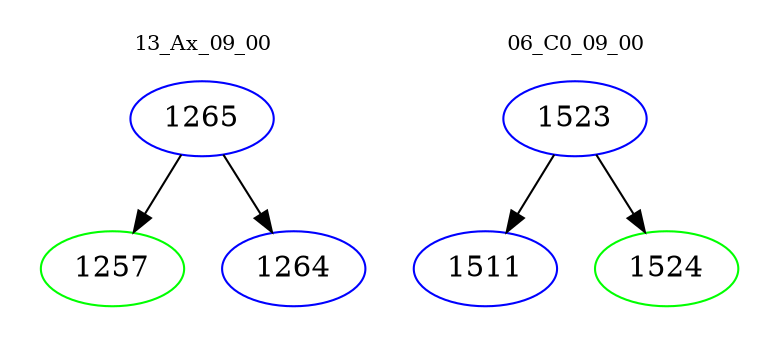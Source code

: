 digraph{
subgraph cluster_0 {
color = white
label = "13_Ax_09_00";
fontsize=10;
T0_1265 [label="1265", color="blue"]
T0_1265 -> T0_1257 [color="black"]
T0_1257 [label="1257", color="green"]
T0_1265 -> T0_1264 [color="black"]
T0_1264 [label="1264", color="blue"]
}
subgraph cluster_1 {
color = white
label = "06_C0_09_00";
fontsize=10;
T1_1523 [label="1523", color="blue"]
T1_1523 -> T1_1511 [color="black"]
T1_1511 [label="1511", color="blue"]
T1_1523 -> T1_1524 [color="black"]
T1_1524 [label="1524", color="green"]
}
}
